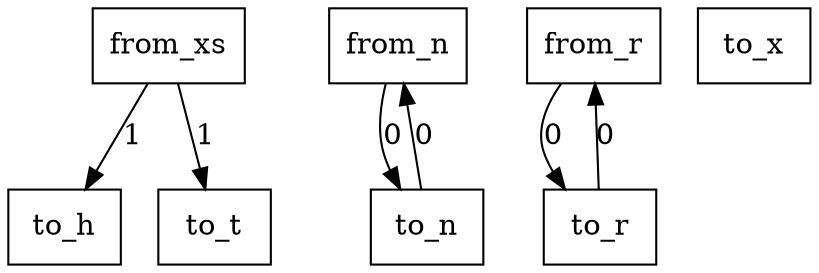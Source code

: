 digraph {
    graph [rankdir=TB
          ,bgcolor=transparent];
    node [shape=box
         ,fillcolor=white
         ,style=filled];
    0 [label=<from_xs>];
    1 [label=<from_n>];
    2 [label=<from_r>];
    3 [label=<to_n>];
    4 [label=<to_r>];
    5 [label=<to_h>];
    6 [label=<to_x>];
    7 [label=<to_t>];
    0 -> 5 [label=1];
    0 -> 7 [label=1];
    1 -> 3 [label=0];
    2 -> 4 [label=0];
    3 -> 1 [label=0];
    4 -> 2 [label=0];
}